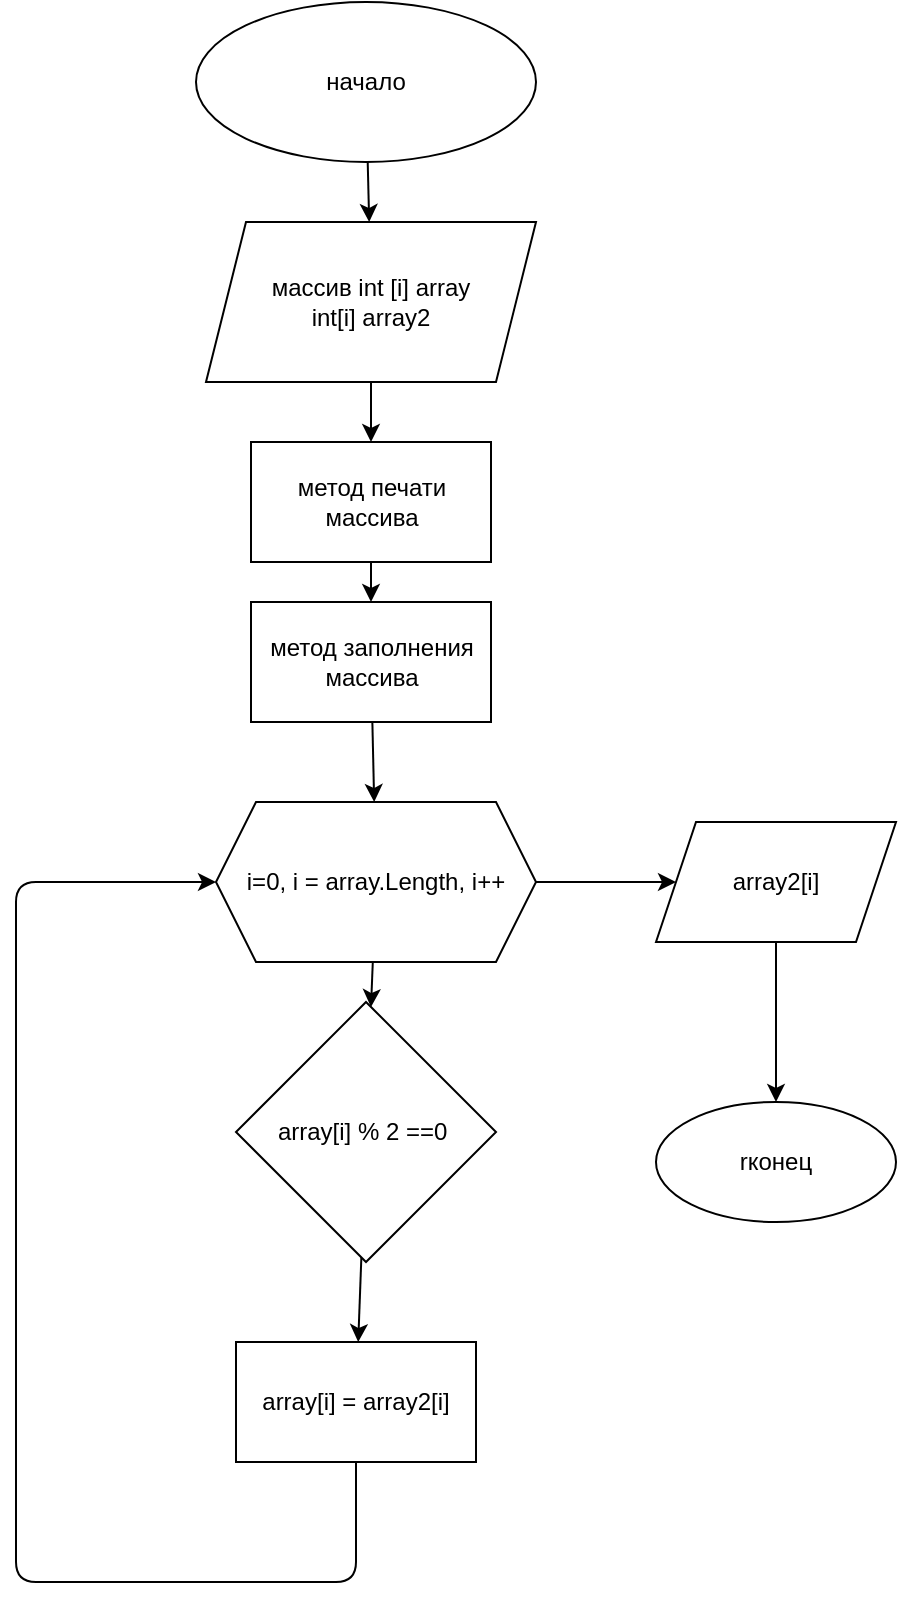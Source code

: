 <mxfile>
    <diagram id="jaNyCHIdHNSMm6Dagp1w" name="Страница 1">
        <mxGraphModel dx="650" dy="478" grid="1" gridSize="10" guides="1" tooltips="1" connect="1" arrows="1" fold="1" page="1" pageScale="1" pageWidth="827" pageHeight="1169" math="0" shadow="0">
            <root>
                <mxCell id="0"/>
                <mxCell id="1" parent="0"/>
                <mxCell id="2" value="" style="edgeStyle=none;html=1;" edge="1" parent="1" source="3" target="5">
                    <mxGeometry relative="1" as="geometry"/>
                </mxCell>
                <mxCell id="3" value="начало" style="ellipse;whiteSpace=wrap;html=1;" vertex="1" parent="1">
                    <mxGeometry x="240" y="10" width="170" height="80" as="geometry"/>
                </mxCell>
                <mxCell id="4" value="" style="edgeStyle=none;html=1;" edge="1" parent="1" source="5" target="7">
                    <mxGeometry relative="1" as="geometry"/>
                </mxCell>
                <mxCell id="5" value="массив int [i] array&lt;br&gt;int[i] array2" style="shape=parallelogram;perimeter=parallelogramPerimeter;whiteSpace=wrap;html=1;fixedSize=1;" vertex="1" parent="1">
                    <mxGeometry x="245" y="120" width="165" height="80" as="geometry"/>
                </mxCell>
                <mxCell id="6" value="" style="edgeStyle=none;html=1;" edge="1" parent="1" source="7" target="9">
                    <mxGeometry relative="1" as="geometry"/>
                </mxCell>
                <mxCell id="7" value="метод печати массива" style="whiteSpace=wrap;html=1;" vertex="1" parent="1">
                    <mxGeometry x="267.5" y="230" width="120" height="60" as="geometry"/>
                </mxCell>
                <mxCell id="8" value="" style="edgeStyle=none;html=1;" edge="1" parent="1" source="9" target="12">
                    <mxGeometry relative="1" as="geometry"/>
                </mxCell>
                <mxCell id="9" value="метод заполнения массива" style="whiteSpace=wrap;html=1;" vertex="1" parent="1">
                    <mxGeometry x="267.5" y="310" width="120" height="60" as="geometry"/>
                </mxCell>
                <mxCell id="10" value="" style="edgeStyle=none;html=1;" edge="1" parent="1" source="12" target="14">
                    <mxGeometry relative="1" as="geometry"/>
                </mxCell>
                <mxCell id="11" value="" style="edgeStyle=none;html=1;" edge="1" parent="1" source="12" target="18">
                    <mxGeometry relative="1" as="geometry"/>
                </mxCell>
                <mxCell id="12" value="i=0, i = array.Length, i++" style="shape=hexagon;perimeter=hexagonPerimeter2;whiteSpace=wrap;html=1;fixedSize=1;" vertex="1" parent="1">
                    <mxGeometry x="250" y="410" width="160" height="80" as="geometry"/>
                </mxCell>
                <mxCell id="13" value="" style="edgeStyle=none;html=1;" edge="1" parent="1" source="14" target="16">
                    <mxGeometry relative="1" as="geometry"/>
                </mxCell>
                <mxCell id="14" value="array[i] % 2 ==0&amp;nbsp;" style="rhombus;whiteSpace=wrap;html=1;" vertex="1" parent="1">
                    <mxGeometry x="260" y="510" width="130" height="130" as="geometry"/>
                </mxCell>
                <mxCell id="15" value="" style="edgeStyle=none;html=1;entryX=0;entryY=0.5;entryDx=0;entryDy=0;" edge="1" parent="1" source="16" target="12">
                    <mxGeometry relative="1" as="geometry">
                        <mxPoint x="320" y="820" as="targetPoint"/>
                        <Array as="points">
                            <mxPoint x="320" y="800"/>
                            <mxPoint x="150" y="800"/>
                            <mxPoint x="150" y="450"/>
                        </Array>
                    </mxGeometry>
                </mxCell>
                <mxCell id="16" value="array[i] = array2[i]" style="whiteSpace=wrap;html=1;" vertex="1" parent="1">
                    <mxGeometry x="260" y="680" width="120" height="60" as="geometry"/>
                </mxCell>
                <mxCell id="17" value="" style="edgeStyle=none;html=1;" edge="1" parent="1" source="18" target="19">
                    <mxGeometry relative="1" as="geometry"/>
                </mxCell>
                <mxCell id="18" value="array2[i]" style="shape=parallelogram;perimeter=parallelogramPerimeter;whiteSpace=wrap;html=1;fixedSize=1;" vertex="1" parent="1">
                    <mxGeometry x="470" y="420" width="120" height="60" as="geometry"/>
                </mxCell>
                <mxCell id="19" value="rконец" style="ellipse;whiteSpace=wrap;html=1;" vertex="1" parent="1">
                    <mxGeometry x="470" y="560" width="120" height="60" as="geometry"/>
                </mxCell>
            </root>
        </mxGraphModel>
    </diagram>
</mxfile>